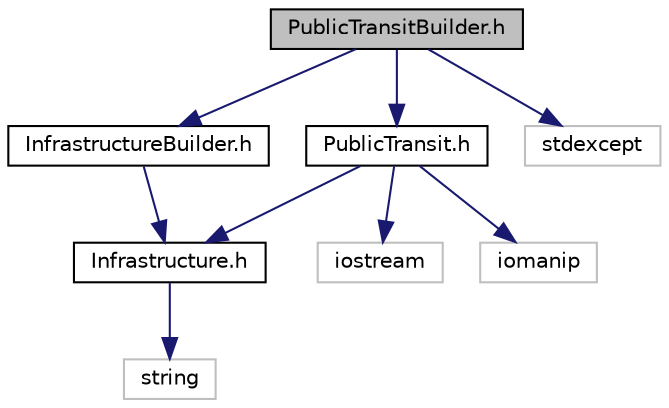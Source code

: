 digraph "PublicTransitBuilder.h"
{
 // LATEX_PDF_SIZE
  edge [fontname="Helvetica",fontsize="10",labelfontname="Helvetica",labelfontsize="10"];
  node [fontname="Helvetica",fontsize="10",shape=record];
  Node1 [label="PublicTransitBuilder.h",height=0.2,width=0.4,color="black", fillcolor="grey75", style="filled", fontcolor="black",tooltip="Defines the PublicTransitBuilder class for constructing public transit infrastructure."];
  Node1 -> Node2 [color="midnightblue",fontsize="10",style="solid",fontname="Helvetica"];
  Node2 [label="InfrastructureBuilder.h",height=0.2,width=0.4,color="black", fillcolor="white", style="filled",URL="$InfrastructureBuilder_8h.html",tooltip="Abstract builder class for creating infrastructure objects."];
  Node2 -> Node3 [color="midnightblue",fontsize="10",style="solid",fontname="Helvetica"];
  Node3 [label="Infrastructure.h",height=0.2,width=0.4,color="black", fillcolor="white", style="filled",URL="$Infrastructure_8h.html",tooltip=" "];
  Node3 -> Node4 [color="midnightblue",fontsize="10",style="solid",fontname="Helvetica"];
  Node4 [label="string",height=0.2,width=0.4,color="grey75", fillcolor="white", style="filled",tooltip=" "];
  Node1 -> Node5 [color="midnightblue",fontsize="10",style="solid",fontname="Helvetica"];
  Node5 [label="PublicTransit.h",height=0.2,width=0.4,color="black", fillcolor="white", style="filled",URL="$PublicTransit_8h.html",tooltip="Defines the PublicTransit class for managing public transportation infrastructure."];
  Node5 -> Node3 [color="midnightblue",fontsize="10",style="solid",fontname="Helvetica"];
  Node5 -> Node6 [color="midnightblue",fontsize="10",style="solid",fontname="Helvetica"];
  Node6 [label="iostream",height=0.2,width=0.4,color="grey75", fillcolor="white", style="filled",tooltip=" "];
  Node5 -> Node7 [color="midnightblue",fontsize="10",style="solid",fontname="Helvetica"];
  Node7 [label="iomanip",height=0.2,width=0.4,color="grey75", fillcolor="white", style="filled",tooltip=" "];
  Node1 -> Node8 [color="midnightblue",fontsize="10",style="solid",fontname="Helvetica"];
  Node8 [label="stdexcept",height=0.2,width=0.4,color="grey75", fillcolor="white", style="filled",tooltip=" "];
}
